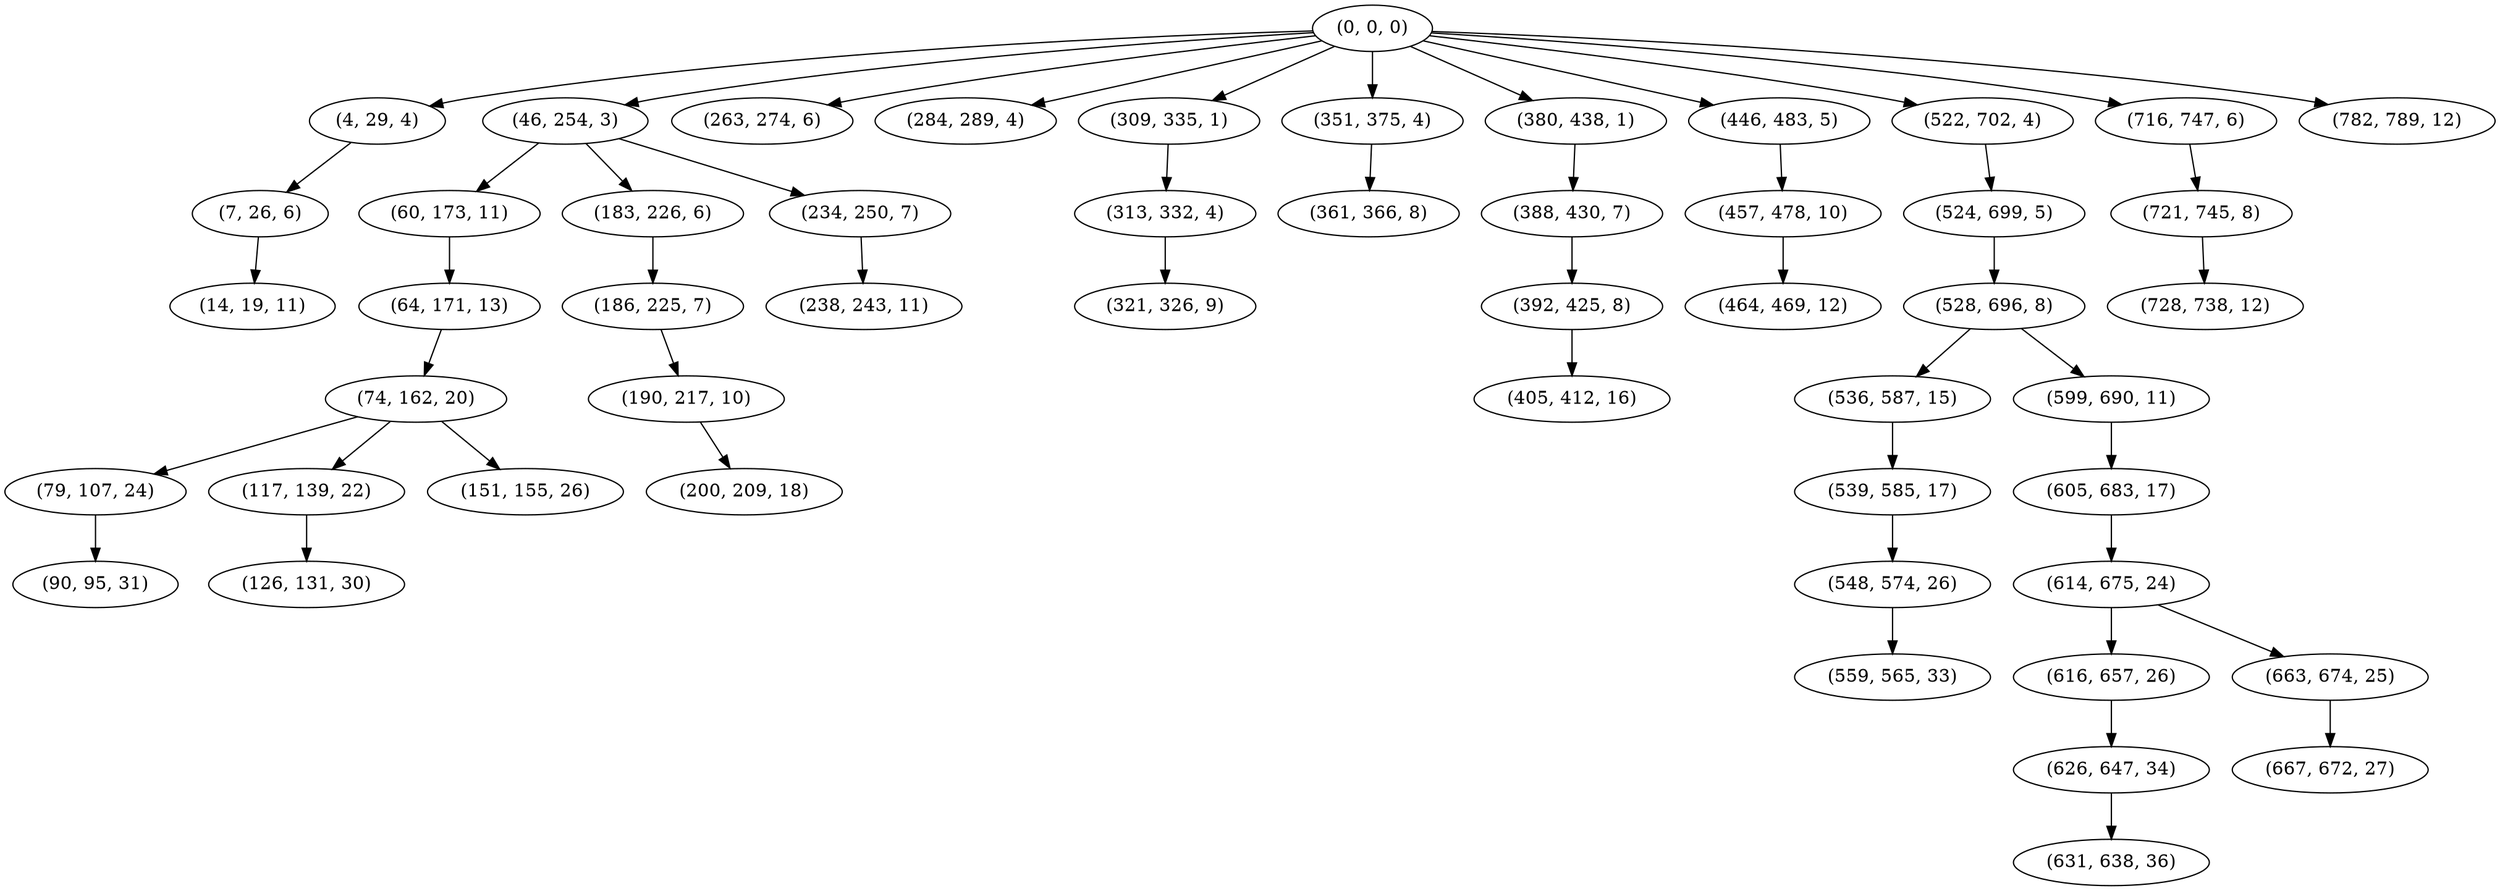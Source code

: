 digraph tree {
    "(0, 0, 0)";
    "(4, 29, 4)";
    "(7, 26, 6)";
    "(14, 19, 11)";
    "(46, 254, 3)";
    "(60, 173, 11)";
    "(64, 171, 13)";
    "(74, 162, 20)";
    "(79, 107, 24)";
    "(90, 95, 31)";
    "(117, 139, 22)";
    "(126, 131, 30)";
    "(151, 155, 26)";
    "(183, 226, 6)";
    "(186, 225, 7)";
    "(190, 217, 10)";
    "(200, 209, 18)";
    "(234, 250, 7)";
    "(238, 243, 11)";
    "(263, 274, 6)";
    "(284, 289, 4)";
    "(309, 335, 1)";
    "(313, 332, 4)";
    "(321, 326, 9)";
    "(351, 375, 4)";
    "(361, 366, 8)";
    "(380, 438, 1)";
    "(388, 430, 7)";
    "(392, 425, 8)";
    "(405, 412, 16)";
    "(446, 483, 5)";
    "(457, 478, 10)";
    "(464, 469, 12)";
    "(522, 702, 4)";
    "(524, 699, 5)";
    "(528, 696, 8)";
    "(536, 587, 15)";
    "(539, 585, 17)";
    "(548, 574, 26)";
    "(559, 565, 33)";
    "(599, 690, 11)";
    "(605, 683, 17)";
    "(614, 675, 24)";
    "(616, 657, 26)";
    "(626, 647, 34)";
    "(631, 638, 36)";
    "(663, 674, 25)";
    "(667, 672, 27)";
    "(716, 747, 6)";
    "(721, 745, 8)";
    "(728, 738, 12)";
    "(782, 789, 12)";
    "(0, 0, 0)" -> "(4, 29, 4)";
    "(0, 0, 0)" -> "(46, 254, 3)";
    "(0, 0, 0)" -> "(263, 274, 6)";
    "(0, 0, 0)" -> "(284, 289, 4)";
    "(0, 0, 0)" -> "(309, 335, 1)";
    "(0, 0, 0)" -> "(351, 375, 4)";
    "(0, 0, 0)" -> "(380, 438, 1)";
    "(0, 0, 0)" -> "(446, 483, 5)";
    "(0, 0, 0)" -> "(522, 702, 4)";
    "(0, 0, 0)" -> "(716, 747, 6)";
    "(0, 0, 0)" -> "(782, 789, 12)";
    "(4, 29, 4)" -> "(7, 26, 6)";
    "(7, 26, 6)" -> "(14, 19, 11)";
    "(46, 254, 3)" -> "(60, 173, 11)";
    "(46, 254, 3)" -> "(183, 226, 6)";
    "(46, 254, 3)" -> "(234, 250, 7)";
    "(60, 173, 11)" -> "(64, 171, 13)";
    "(64, 171, 13)" -> "(74, 162, 20)";
    "(74, 162, 20)" -> "(79, 107, 24)";
    "(74, 162, 20)" -> "(117, 139, 22)";
    "(74, 162, 20)" -> "(151, 155, 26)";
    "(79, 107, 24)" -> "(90, 95, 31)";
    "(117, 139, 22)" -> "(126, 131, 30)";
    "(183, 226, 6)" -> "(186, 225, 7)";
    "(186, 225, 7)" -> "(190, 217, 10)";
    "(190, 217, 10)" -> "(200, 209, 18)";
    "(234, 250, 7)" -> "(238, 243, 11)";
    "(309, 335, 1)" -> "(313, 332, 4)";
    "(313, 332, 4)" -> "(321, 326, 9)";
    "(351, 375, 4)" -> "(361, 366, 8)";
    "(380, 438, 1)" -> "(388, 430, 7)";
    "(388, 430, 7)" -> "(392, 425, 8)";
    "(392, 425, 8)" -> "(405, 412, 16)";
    "(446, 483, 5)" -> "(457, 478, 10)";
    "(457, 478, 10)" -> "(464, 469, 12)";
    "(522, 702, 4)" -> "(524, 699, 5)";
    "(524, 699, 5)" -> "(528, 696, 8)";
    "(528, 696, 8)" -> "(536, 587, 15)";
    "(528, 696, 8)" -> "(599, 690, 11)";
    "(536, 587, 15)" -> "(539, 585, 17)";
    "(539, 585, 17)" -> "(548, 574, 26)";
    "(548, 574, 26)" -> "(559, 565, 33)";
    "(599, 690, 11)" -> "(605, 683, 17)";
    "(605, 683, 17)" -> "(614, 675, 24)";
    "(614, 675, 24)" -> "(616, 657, 26)";
    "(614, 675, 24)" -> "(663, 674, 25)";
    "(616, 657, 26)" -> "(626, 647, 34)";
    "(626, 647, 34)" -> "(631, 638, 36)";
    "(663, 674, 25)" -> "(667, 672, 27)";
    "(716, 747, 6)" -> "(721, 745, 8)";
    "(721, 745, 8)" -> "(728, 738, 12)";
}
